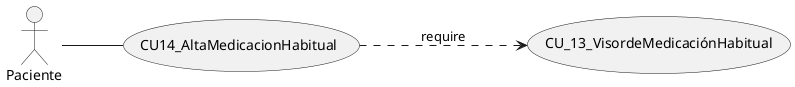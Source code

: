@startuml
left to right direction

 actor Paciente

  Paciente -- (CU14_AltaMedicacionHabitual) 

	 (CU14_AltaMedicacionHabitual) .down--> (CU_13_VisordeMedicaciónHabitual) : require

@enduml